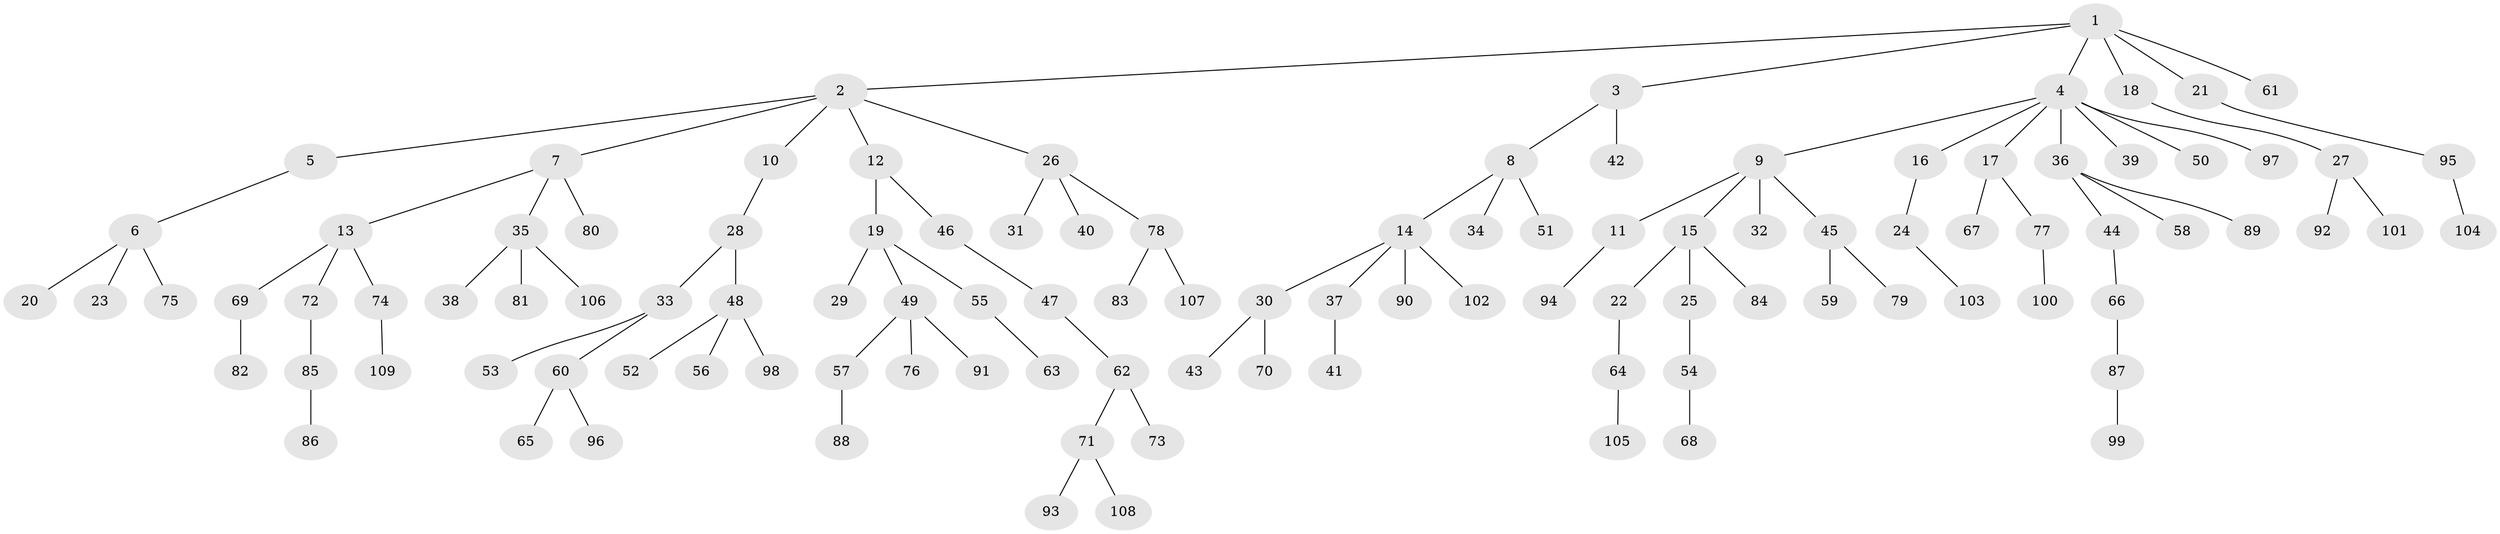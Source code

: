 // coarse degree distribution, {6: 0.022727272727272728, 3: 0.13636363636363635, 2: 0.2727272727272727, 1: 0.5, 7: 0.022727272727272728, 5: 0.022727272727272728, 4: 0.022727272727272728}
// Generated by graph-tools (version 1.1) at 2025/37/03/04/25 23:37:25]
// undirected, 109 vertices, 108 edges
graph export_dot {
  node [color=gray90,style=filled];
  1;
  2;
  3;
  4;
  5;
  6;
  7;
  8;
  9;
  10;
  11;
  12;
  13;
  14;
  15;
  16;
  17;
  18;
  19;
  20;
  21;
  22;
  23;
  24;
  25;
  26;
  27;
  28;
  29;
  30;
  31;
  32;
  33;
  34;
  35;
  36;
  37;
  38;
  39;
  40;
  41;
  42;
  43;
  44;
  45;
  46;
  47;
  48;
  49;
  50;
  51;
  52;
  53;
  54;
  55;
  56;
  57;
  58;
  59;
  60;
  61;
  62;
  63;
  64;
  65;
  66;
  67;
  68;
  69;
  70;
  71;
  72;
  73;
  74;
  75;
  76;
  77;
  78;
  79;
  80;
  81;
  82;
  83;
  84;
  85;
  86;
  87;
  88;
  89;
  90;
  91;
  92;
  93;
  94;
  95;
  96;
  97;
  98;
  99;
  100;
  101;
  102;
  103;
  104;
  105;
  106;
  107;
  108;
  109;
  1 -- 2;
  1 -- 3;
  1 -- 4;
  1 -- 18;
  1 -- 21;
  1 -- 61;
  2 -- 5;
  2 -- 7;
  2 -- 10;
  2 -- 12;
  2 -- 26;
  3 -- 8;
  3 -- 42;
  4 -- 9;
  4 -- 16;
  4 -- 17;
  4 -- 36;
  4 -- 39;
  4 -- 50;
  4 -- 97;
  5 -- 6;
  6 -- 20;
  6 -- 23;
  6 -- 75;
  7 -- 13;
  7 -- 35;
  7 -- 80;
  8 -- 14;
  8 -- 34;
  8 -- 51;
  9 -- 11;
  9 -- 15;
  9 -- 32;
  9 -- 45;
  10 -- 28;
  11 -- 94;
  12 -- 19;
  12 -- 46;
  13 -- 69;
  13 -- 72;
  13 -- 74;
  14 -- 30;
  14 -- 37;
  14 -- 90;
  14 -- 102;
  15 -- 22;
  15 -- 25;
  15 -- 84;
  16 -- 24;
  17 -- 67;
  17 -- 77;
  18 -- 27;
  19 -- 29;
  19 -- 49;
  19 -- 55;
  21 -- 95;
  22 -- 64;
  24 -- 103;
  25 -- 54;
  26 -- 31;
  26 -- 40;
  26 -- 78;
  27 -- 92;
  27 -- 101;
  28 -- 33;
  28 -- 48;
  30 -- 43;
  30 -- 70;
  33 -- 53;
  33 -- 60;
  35 -- 38;
  35 -- 81;
  35 -- 106;
  36 -- 44;
  36 -- 58;
  36 -- 89;
  37 -- 41;
  44 -- 66;
  45 -- 59;
  45 -- 79;
  46 -- 47;
  47 -- 62;
  48 -- 52;
  48 -- 56;
  48 -- 98;
  49 -- 57;
  49 -- 76;
  49 -- 91;
  54 -- 68;
  55 -- 63;
  57 -- 88;
  60 -- 65;
  60 -- 96;
  62 -- 71;
  62 -- 73;
  64 -- 105;
  66 -- 87;
  69 -- 82;
  71 -- 93;
  71 -- 108;
  72 -- 85;
  74 -- 109;
  77 -- 100;
  78 -- 83;
  78 -- 107;
  85 -- 86;
  87 -- 99;
  95 -- 104;
}
